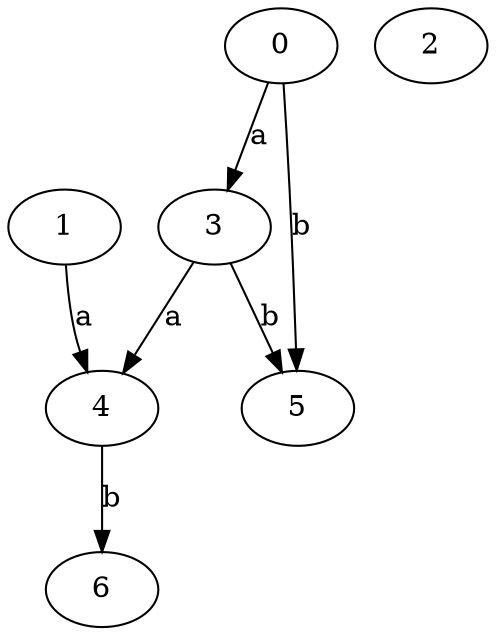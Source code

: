 strict digraph  {
1;
0;
2;
3;
4;
5;
6;
1 -> 4  [label=a];
0 -> 3  [label=a];
0 -> 5  [label=b];
3 -> 4  [label=a];
3 -> 5  [label=b];
4 -> 6  [label=b];
}
